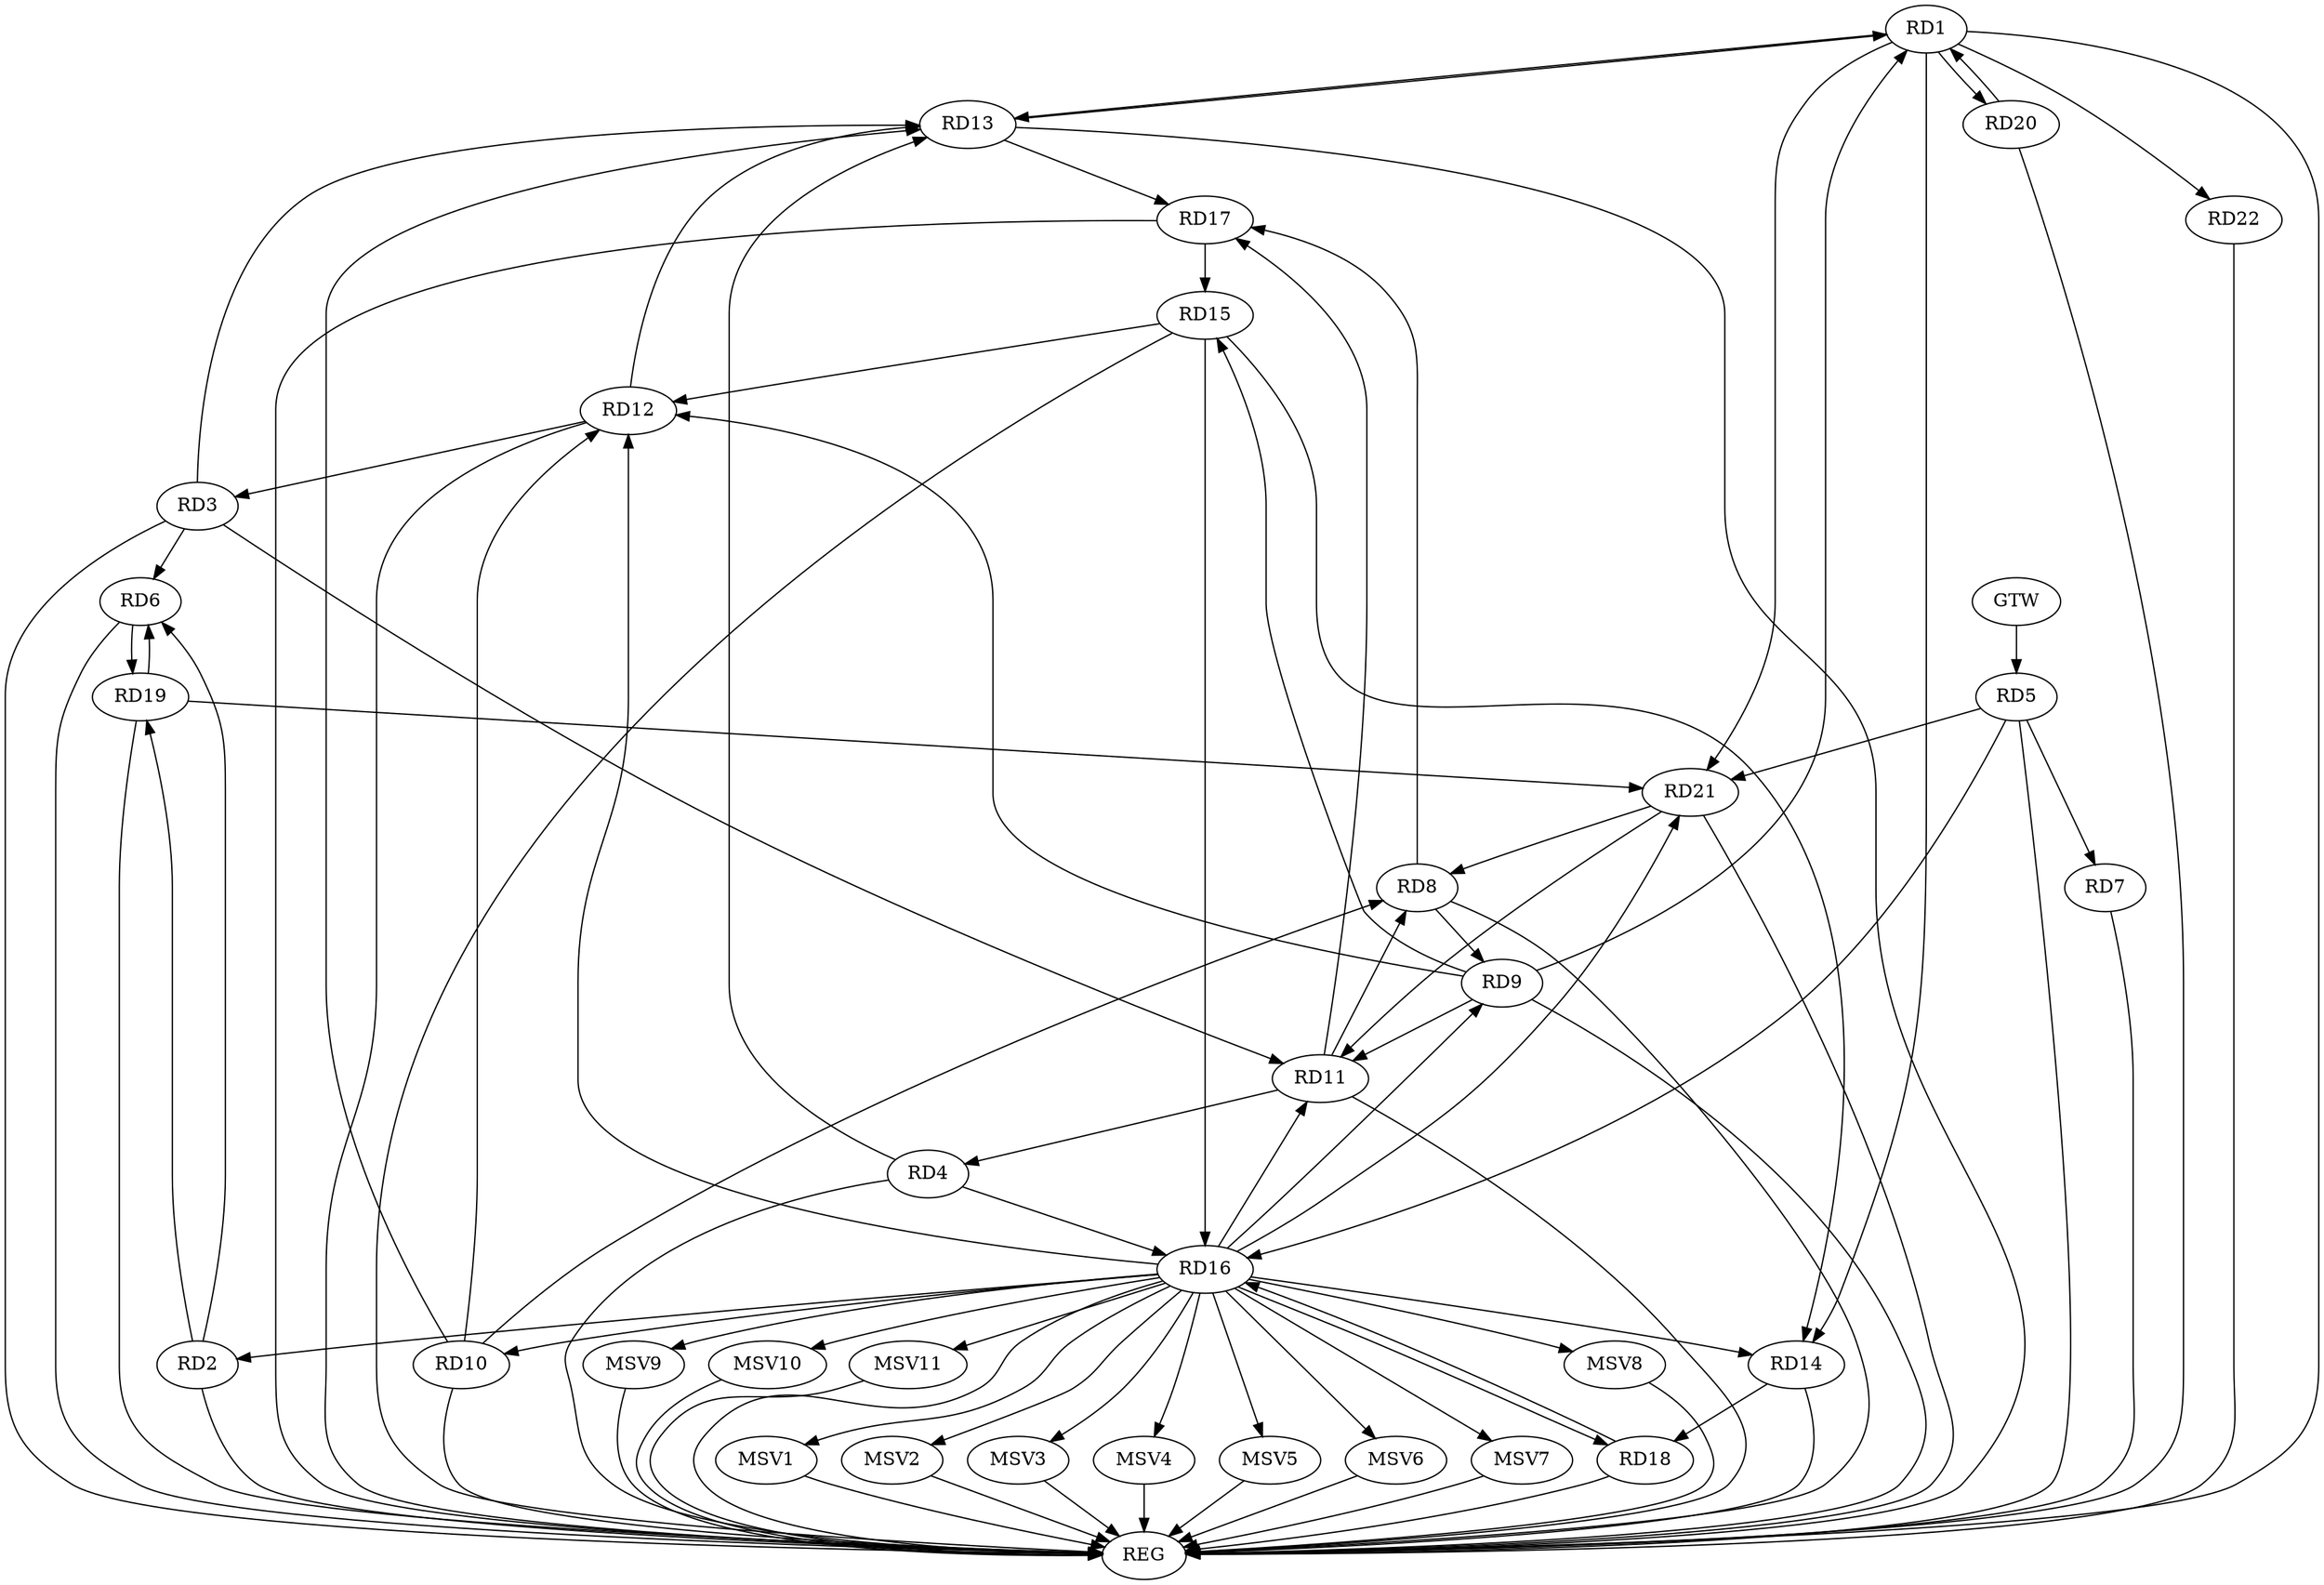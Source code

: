 strict digraph G {
  RD1 [ label="RD1" ];
  RD2 [ label="RD2" ];
  RD3 [ label="RD3" ];
  RD4 [ label="RD4" ];
  RD5 [ label="RD5" ];
  RD6 [ label="RD6" ];
  RD7 [ label="RD7" ];
  RD8 [ label="RD8" ];
  RD9 [ label="RD9" ];
  RD10 [ label="RD10" ];
  RD11 [ label="RD11" ];
  RD12 [ label="RD12" ];
  RD13 [ label="RD13" ];
  RD14 [ label="RD14" ];
  RD15 [ label="RD15" ];
  RD16 [ label="RD16" ];
  RD17 [ label="RD17" ];
  RD18 [ label="RD18" ];
  RD19 [ label="RD19" ];
  RD20 [ label="RD20" ];
  RD21 [ label="RD21" ];
  RD22 [ label="RD22" ];
  GTW [ label="GTW" ];
  REG [ label="REG" ];
  MSV1 [ label="MSV1" ];
  MSV2 [ label="MSV2" ];
  MSV3 [ label="MSV3" ];
  MSV4 [ label="MSV4" ];
  MSV5 [ label="MSV5" ];
  MSV6 [ label="MSV6" ];
  MSV7 [ label="MSV7" ];
  MSV8 [ label="MSV8" ];
  MSV9 [ label="MSV9" ];
  MSV10 [ label="MSV10" ];
  MSV11 [ label="MSV11" ];
  RD9 -> RD1;
  RD1 -> RD13;
  RD13 -> RD1;
  RD1 -> RD14;
  RD1 -> RD20;
  RD20 -> RD1;
  RD1 -> RD21;
  RD1 -> RD22;
  RD2 -> RD6;
  RD16 -> RD2;
  RD2 -> RD19;
  RD3 -> RD6;
  RD3 -> RD11;
  RD12 -> RD3;
  RD3 -> RD13;
  RD11 -> RD4;
  RD4 -> RD13;
  RD4 -> RD16;
  RD5 -> RD7;
  RD5 -> RD16;
  RD5 -> RD21;
  RD6 -> RD19;
  RD19 -> RD6;
  RD8 -> RD9;
  RD10 -> RD8;
  RD11 -> RD8;
  RD8 -> RD17;
  RD21 -> RD8;
  RD9 -> RD11;
  RD9 -> RD12;
  RD9 -> RD15;
  RD16 -> RD9;
  RD10 -> RD12;
  RD10 -> RD13;
  RD16 -> RD10;
  RD16 -> RD11;
  RD11 -> RD17;
  RD21 -> RD11;
  RD12 -> RD13;
  RD15 -> RD12;
  RD16 -> RD12;
  RD13 -> RD17;
  RD15 -> RD14;
  RD16 -> RD14;
  RD14 -> RD18;
  RD15 -> RD16;
  RD17 -> RD15;
  RD16 -> RD18;
  RD18 -> RD16;
  RD16 -> RD21;
  RD19 -> RD21;
  GTW -> RD5;
  RD1 -> REG;
  RD2 -> REG;
  RD3 -> REG;
  RD4 -> REG;
  RD5 -> REG;
  RD6 -> REG;
  RD7 -> REG;
  RD8 -> REG;
  RD9 -> REG;
  RD10 -> REG;
  RD11 -> REG;
  RD12 -> REG;
  RD13 -> REG;
  RD14 -> REG;
  RD15 -> REG;
  RD16 -> REG;
  RD17 -> REG;
  RD18 -> REG;
  RD19 -> REG;
  RD20 -> REG;
  RD21 -> REG;
  RD22 -> REG;
  RD16 -> MSV1;
  MSV1 -> REG;
  RD16 -> MSV2;
  RD16 -> MSV3;
  MSV2 -> REG;
  MSV3 -> REG;
  RD16 -> MSV4;
  RD16 -> MSV5;
  MSV4 -> REG;
  MSV5 -> REG;
  RD16 -> MSV6;
  MSV6 -> REG;
  RD16 -> MSV7;
  MSV7 -> REG;
  RD16 -> MSV8;
  RD16 -> MSV9;
  RD16 -> MSV10;
  RD16 -> MSV11;
  MSV8 -> REG;
  MSV9 -> REG;
  MSV10 -> REG;
  MSV11 -> REG;
}
